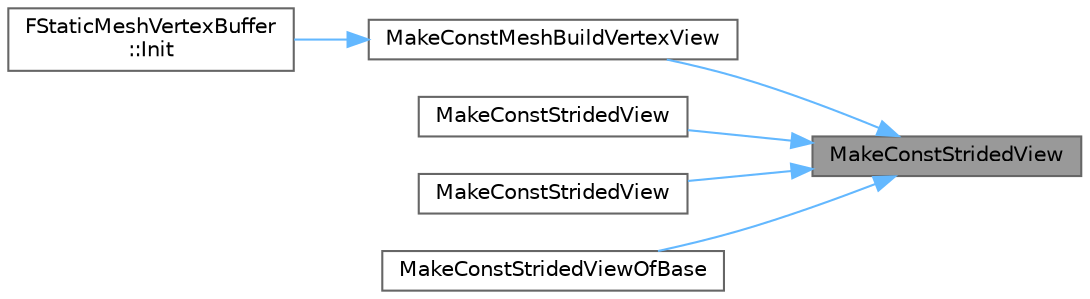 digraph "MakeConstStridedView"
{
 // INTERACTIVE_SVG=YES
 // LATEX_PDF_SIZE
  bgcolor="transparent";
  edge [fontname=Helvetica,fontsize=10,labelfontname=Helvetica,labelfontsize=10];
  node [fontname=Helvetica,fontsize=10,shape=box,height=0.2,width=0.4];
  rankdir="RL";
  Node1 [id="Node000001",label="MakeConstStridedView",height=0.2,width=0.4,color="gray40", fillcolor="grey60", style="filled", fontcolor="black",tooltip=" "];
  Node1 -> Node2 [id="edge1_Node000001_Node000002",dir="back",color="steelblue1",style="solid",tooltip=" "];
  Node2 [id="Node000002",label="MakeConstMeshBuildVertexView",height=0.2,width=0.4,color="grey40", fillcolor="white", style="filled",URL="$d0/dc5/Components_8h.html#a4ac3f30c99287f8a3d36c468f95c012d",tooltip=" "];
  Node2 -> Node3 [id="edge2_Node000002_Node000003",dir="back",color="steelblue1",style="solid",tooltip=" "];
  Node3 [id="Node000003",label="FStaticMeshVertexBuffer\l::Init",height=0.2,width=0.4,color="grey40", fillcolor="white", style="filled",URL="$d7/d68/classFStaticMeshVertexBuffer.html#a9e607a8d2add5f6a468ca9900afdb27e",tooltip=" "];
  Node1 -> Node4 [id="edge3_Node000001_Node000004",dir="back",color="steelblue1",style="solid",tooltip=" "];
  Node4 [id="Node000004",label="MakeConstStridedView",height=0.2,width=0.4,color="grey40", fillcolor="white", style="filled",URL="$d7/d50/StridedView_8h.html#a1b99fb3aa4027985494da82afcb04409",tooltip=" "];
  Node1 -> Node5 [id="edge4_Node000001_Node000005",dir="back",color="steelblue1",style="solid",tooltip=" "];
  Node5 [id="Node000005",label="MakeConstStridedView",height=0.2,width=0.4,color="grey40", fillcolor="white", style="filled",URL="$d7/d50/StridedView_8h.html#ac93779586ecb3dc1c821394cfe37ddc8",tooltip=" "];
  Node1 -> Node6 [id="edge5_Node000001_Node000006",dir="back",color="steelblue1",style="solid",tooltip=" "];
  Node6 [id="Node000006",label="MakeConstStridedViewOfBase",height=0.2,width=0.4,color="grey40", fillcolor="white", style="filled",URL="$d7/d50/StridedView_8h.html#af5035e1a2cdd515983207c16fa3a61ad",tooltip=" "];
}
